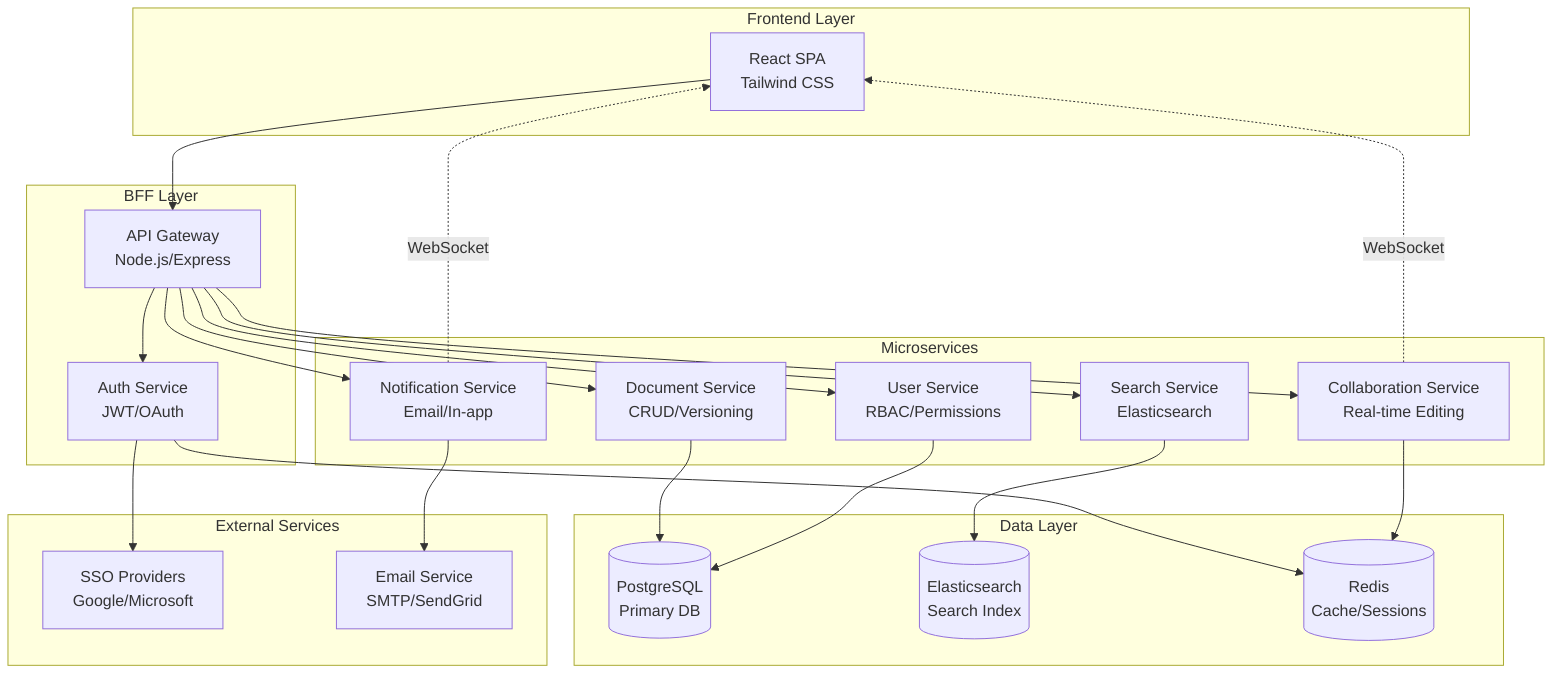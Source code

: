 graph TB
    subgraph "Frontend Layer"
        FE[React SPA<br/>Tailwind CSS]
    end
    
    subgraph "BFF Layer"
        BFF[API Gateway<br/>Node.js/Express]
        AUTH[Auth Service<br/>JWT/OAuth]
    end
    
    subgraph "Microservices"
        US[User Service<br/>RBAC/Permissions]
        DS[Document Service<br/>CRUD/Versioning]
        CS[Collaboration Service<br/>Real-time Editing]
        SS[Search Service<br/>Elasticsearch]
        NS[Notification Service<br/>Email/In-app]
    end
    
    subgraph "Data Layer"
        PG[(PostgreSQL<br/>Primary DB)]
        ES[(Elasticsearch<br/>Search Index)]
        RD[(Redis<br/>Cache/Sessions)]
    end
    
    subgraph "External Services"
        SSO[SSO Providers<br/>Google/Microsoft]
        EMAIL[Email Service<br/>SMTP/SendGrid]
    end
    
    FE --> BFF
    BFF --> AUTH
    BFF --> US
    BFF --> DS
    BFF --> CS
    BFF --> SS
    BFF --> NS
    
    US --> PG
    DS --> PG
    CS --> RD
    SS --> ES
    NS --> EMAIL
    
    AUTH --> SSO
    AUTH --> RD
    
    CS -.->|WebSocket| FE
    NS -.->|WebSocket| FE